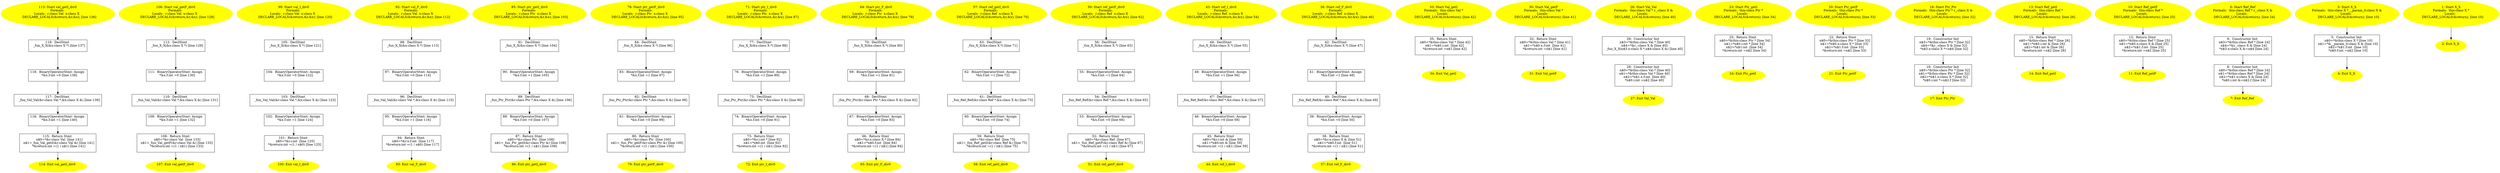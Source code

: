/* @generated */
digraph iCFG {
119 [label="119:  DeclStmt \n   _fun_X_X(&x:class X *) [line 137]\n " shape="box"]
	

	 119 -> 118 ;
118 [label="118:  BinaryOperatorStmt: Assign \n   *&x.f:int =0 [line 138]\n " shape="box"]
	

	 118 -> 117 ;
117 [label="117:  DeclStmt \n   _fun_Val_Val(&r:class Val *,&x:class X &) [line 139]\n " shape="box"]
	

	 117 -> 116 ;
116 [label="116:  BinaryOperatorStmt: Assign \n   *&x.f:int =1 [line 140]\n " shape="box"]
	

	 116 -> 115 ;
115 [label="115:  Return Stmt \n   n$0=*&r:class Val  [line 141]\n  n$1=_fun_Val_getI(&r:class Val &) [line 141]\n  *&return:int =(1 / n$1) [line 141]\n " shape="box"]
	

	 115 -> 114 ;
114 [label="114: Exit val_getI_div0 \n  " color=yellow style=filled]
	

113 [label="113: Start val_getI_div0\nFormals: \nLocals:  r:class Val  x:class X  \n   DECLARE_LOCALS(&return,&r,&x); [line 136]\n " color=yellow style=filled]
	

	 113 -> 119 ;
112 [label="112:  DeclStmt \n   _fun_X_X(&x:class X *) [line 129]\n " shape="box"]
	

	 112 -> 111 ;
111 [label="111:  BinaryOperatorStmt: Assign \n   *&x.f:int =0 [line 130]\n " shape="box"]
	

	 111 -> 110 ;
110 [label="110:  DeclStmt \n   _fun_Val_Val(&r:class Val *,&x:class X &) [line 131]\n " shape="box"]
	

	 110 -> 109 ;
109 [label="109:  BinaryOperatorStmt: Assign \n   *&x.f:int =1 [line 132]\n " shape="box"]
	

	 109 -> 108 ;
108 [label="108:  Return Stmt \n   n$0=*&r:class Val  [line 133]\n  n$1=_fun_Val_getF(&r:class Val &) [line 133]\n  *&return:int =(1 / n$1) [line 133]\n " shape="box"]
	

	 108 -> 107 ;
107 [label="107: Exit val_getF_div0 \n  " color=yellow style=filled]
	

106 [label="106: Start val_getF_div0\nFormals: \nLocals:  r:class Val  x:class X  \n   DECLARE_LOCALS(&return,&r,&x); [line 128]\n " color=yellow style=filled]
	

	 106 -> 112 ;
105 [label="105:  DeclStmt \n   _fun_X_X(&x:class X *) [line 121]\n " shape="box"]
	

	 105 -> 104 ;
104 [label="104:  BinaryOperatorStmt: Assign \n   *&x.f:int =0 [line 122]\n " shape="box"]
	

	 104 -> 103 ;
103 [label="103:  DeclStmt \n   _fun_Val_Val(&r:class Val *,&x:class X &) [line 123]\n " shape="box"]
	

	 103 -> 102 ;
102 [label="102:  BinaryOperatorStmt: Assign \n   *&x.f:int =1 [line 124]\n " shape="box"]
	

	 102 -> 101 ;
101 [label="101:  Return Stmt \n   n$0=*&r.i:int  [line 125]\n  *&return:int =(1 / n$0) [line 125]\n " shape="box"]
	

	 101 -> 100 ;
100 [label="100: Exit val_I_div0 \n  " color=yellow style=filled]
	

99 [label="99: Start val_I_div0\nFormals: \nLocals:  r:class Val  x:class X  \n   DECLARE_LOCALS(&return,&r,&x); [line 120]\n " color=yellow style=filled]
	

	 99 -> 105 ;
98 [label="98:  DeclStmt \n   _fun_X_X(&x:class X *) [line 113]\n " shape="box"]
	

	 98 -> 97 ;
97 [label="97:  BinaryOperatorStmt: Assign \n   *&x.f:int =0 [line 114]\n " shape="box"]
	

	 97 -> 96 ;
96 [label="96:  DeclStmt \n   _fun_Val_Val(&r:class Val *,&x:class X &) [line 115]\n " shape="box"]
	

	 96 -> 95 ;
95 [label="95:  BinaryOperatorStmt: Assign \n   *&x.f:int =1 [line 116]\n " shape="box"]
	

	 95 -> 94 ;
94 [label="94:  Return Stmt \n   n$0=*&r.x.f:int  [line 117]\n  *&return:int =(1 / n$0) [line 117]\n " shape="box"]
	

	 94 -> 93 ;
93 [label="93: Exit val_F_div0 \n  " color=yellow style=filled]
	

92 [label="92: Start val_F_div0\nFormals: \nLocals:  r:class Val  x:class X  \n   DECLARE_LOCALS(&return,&r,&x); [line 112]\n " color=yellow style=filled]
	

	 92 -> 98 ;
91 [label="91:  DeclStmt \n   _fun_X_X(&x:class X *) [line 104]\n " shape="box"]
	

	 91 -> 90 ;
90 [label="90:  BinaryOperatorStmt: Assign \n   *&x.f:int =1 [line 105]\n " shape="box"]
	

	 90 -> 89 ;
89 [label="89:  DeclStmt \n   _fun_Ptr_Ptr(&r:class Ptr *,&x:class X &) [line 106]\n " shape="box"]
	

	 89 -> 88 ;
88 [label="88:  BinaryOperatorStmt: Assign \n   *&x.f:int =0 [line 107]\n " shape="box"]
	

	 88 -> 87 ;
87 [label="87:  Return Stmt \n   n$0=*&r:class Ptr  [line 108]\n  n$1=_fun_Ptr_getI(&r:class Ptr &) [line 108]\n  *&return:int =(1 / n$1) [line 108]\n " shape="box"]
	

	 87 -> 86 ;
86 [label="86: Exit ptr_getI_div0 \n  " color=yellow style=filled]
	

85 [label="85: Start ptr_getI_div0\nFormals: \nLocals:  r:class Ptr  x:class X  \n   DECLARE_LOCALS(&return,&r,&x); [line 103]\n " color=yellow style=filled]
	

	 85 -> 91 ;
84 [label="84:  DeclStmt \n   _fun_X_X(&x:class X *) [line 96]\n " shape="box"]
	

	 84 -> 83 ;
83 [label="83:  BinaryOperatorStmt: Assign \n   *&x.f:int =1 [line 97]\n " shape="box"]
	

	 83 -> 82 ;
82 [label="82:  DeclStmt \n   _fun_Ptr_Ptr(&r:class Ptr *,&x:class X &) [line 98]\n " shape="box"]
	

	 82 -> 81 ;
81 [label="81:  BinaryOperatorStmt: Assign \n   *&x.f:int =0 [line 99]\n " shape="box"]
	

	 81 -> 80 ;
80 [label="80:  Return Stmt \n   n$0=*&r:class Ptr  [line 100]\n  n$1=_fun_Ptr_getF(&r:class Ptr &) [line 100]\n  *&return:int =(1 / n$1) [line 100]\n " shape="box"]
	

	 80 -> 79 ;
79 [label="79: Exit ptr_getF_div0 \n  " color=yellow style=filled]
	

78 [label="78: Start ptr_getF_div0\nFormals: \nLocals:  r:class Ptr  x:class X  \n   DECLARE_LOCALS(&return,&r,&x); [line 95]\n " color=yellow style=filled]
	

	 78 -> 84 ;
77 [label="77:  DeclStmt \n   _fun_X_X(&x:class X *) [line 88]\n " shape="box"]
	

	 77 -> 76 ;
76 [label="76:  BinaryOperatorStmt: Assign \n   *&x.f:int =1 [line 89]\n " shape="box"]
	

	 76 -> 75 ;
75 [label="75:  DeclStmt \n   _fun_Ptr_Ptr(&r:class Ptr *,&x:class X &) [line 90]\n " shape="box"]
	

	 75 -> 74 ;
74 [label="74:  BinaryOperatorStmt: Assign \n   *&x.f:int =0 [line 91]\n " shape="box"]
	

	 74 -> 73 ;
73 [label="73:  Return Stmt \n   n$0=*&r.i:int * [line 92]\n  n$1=*n$0:int  [line 92]\n  *&return:int =(1 / n$1) [line 92]\n " shape="box"]
	

	 73 -> 72 ;
72 [label="72: Exit ptr_I_div0 \n  " color=yellow style=filled]
	

71 [label="71: Start ptr_I_div0\nFormals: \nLocals:  r:class Ptr  x:class X  \n   DECLARE_LOCALS(&return,&r,&x); [line 87]\n " color=yellow style=filled]
	

	 71 -> 77 ;
70 [label="70:  DeclStmt \n   _fun_X_X(&x:class X *) [line 80]\n " shape="box"]
	

	 70 -> 69 ;
69 [label="69:  BinaryOperatorStmt: Assign \n   *&x.f:int =1 [line 81]\n " shape="box"]
	

	 69 -> 68 ;
68 [label="68:  DeclStmt \n   _fun_Ptr_Ptr(&r:class Ptr *,&x:class X &) [line 82]\n " shape="box"]
	

	 68 -> 67 ;
67 [label="67:  BinaryOperatorStmt: Assign \n   *&x.f:int =0 [line 83]\n " shape="box"]
	

	 67 -> 66 ;
66 [label="66:  Return Stmt \n   n$0=*&r.x:class X * [line 84]\n  n$1=*n$0.f:int  [line 84]\n  *&return:int =(1 / n$1) [line 84]\n " shape="box"]
	

	 66 -> 65 ;
65 [label="65: Exit ptr_F_div0 \n  " color=yellow style=filled]
	

64 [label="64: Start ptr_F_div0\nFormals: \nLocals:  r:class Ptr  x:class X  \n   DECLARE_LOCALS(&return,&r,&x); [line 79]\n " color=yellow style=filled]
	

	 64 -> 70 ;
63 [label="63:  DeclStmt \n   _fun_X_X(&x:class X *) [line 71]\n " shape="box"]
	

	 63 -> 62 ;
62 [label="62:  BinaryOperatorStmt: Assign \n   *&x.f:int =1 [line 72]\n " shape="box"]
	

	 62 -> 61 ;
61 [label="61:  DeclStmt \n   _fun_Ref_Ref(&r:class Ref *,&x:class X &) [line 73]\n " shape="box"]
	

	 61 -> 60 ;
60 [label="60:  BinaryOperatorStmt: Assign \n   *&x.f:int =0 [line 74]\n " shape="box"]
	

	 60 -> 59 ;
59 [label="59:  Return Stmt \n   n$0=*&r:class Ref  [line 75]\n  n$1=_fun_Ref_getI(&r:class Ref &) [line 75]\n  *&return:int =(1 / n$1) [line 75]\n " shape="box"]
	

	 59 -> 58 ;
58 [label="58: Exit ref_getI_div0 \n  " color=yellow style=filled]
	

57 [label="57: Start ref_getI_div0\nFormals: \nLocals:  r:class Ref  x:class X  \n   DECLARE_LOCALS(&return,&r,&x); [line 70]\n " color=yellow style=filled]
	

	 57 -> 63 ;
56 [label="56:  DeclStmt \n   _fun_X_X(&x:class X *) [line 63]\n " shape="box"]
	

	 56 -> 55 ;
55 [label="55:  BinaryOperatorStmt: Assign \n   *&x.f:int =1 [line 64]\n " shape="box"]
	

	 55 -> 54 ;
54 [label="54:  DeclStmt \n   _fun_Ref_Ref(&r:class Ref *,&x:class X &) [line 65]\n " shape="box"]
	

	 54 -> 53 ;
53 [label="53:  BinaryOperatorStmt: Assign \n   *&x.f:int =0 [line 66]\n " shape="box"]
	

	 53 -> 52 ;
52 [label="52:  Return Stmt \n   n$0=*&r:class Ref  [line 67]\n  n$1=_fun_Ref_getF(&r:class Ref &) [line 67]\n  *&return:int =(1 / n$1) [line 67]\n " shape="box"]
	

	 52 -> 51 ;
51 [label="51: Exit ref_getF_div0 \n  " color=yellow style=filled]
	

50 [label="50: Start ref_getF_div0\nFormals: \nLocals:  r:class Ref  x:class X  \n   DECLARE_LOCALS(&return,&r,&x); [line 62]\n " color=yellow style=filled]
	

	 50 -> 56 ;
49 [label="49:  DeclStmt \n   _fun_X_X(&x:class X *) [line 55]\n " shape="box"]
	

	 49 -> 48 ;
48 [label="48:  BinaryOperatorStmt: Assign \n   *&x.f:int =1 [line 56]\n " shape="box"]
	

	 48 -> 47 ;
47 [label="47:  DeclStmt \n   _fun_Ref_Ref(&r:class Ref *,&x:class X &) [line 57]\n " shape="box"]
	

	 47 -> 46 ;
46 [label="46:  BinaryOperatorStmt: Assign \n   *&x.f:int =0 [line 58]\n " shape="box"]
	

	 46 -> 45 ;
45 [label="45:  Return Stmt \n   n$0=*&r.i:int & [line 59]\n  n$1=*n$0:int & [line 59]\n  *&return:int =(1 / n$1) [line 59]\n " shape="box"]
	

	 45 -> 44 ;
44 [label="44: Exit ref_I_div0 \n  " color=yellow style=filled]
	

43 [label="43: Start ref_I_div0\nFormals: \nLocals:  r:class Ref  x:class X  \n   DECLARE_LOCALS(&return,&r,&x); [line 54]\n " color=yellow style=filled]
	

	 43 -> 49 ;
42 [label="42:  DeclStmt \n   _fun_X_X(&x:class X *) [line 47]\n " shape="box"]
	

	 42 -> 41 ;
41 [label="41:  BinaryOperatorStmt: Assign \n   *&x.f:int =1 [line 48]\n " shape="box"]
	

	 41 -> 40 ;
40 [label="40:  DeclStmt \n   _fun_Ref_Ref(&r:class Ref *,&x:class X &) [line 49]\n " shape="box"]
	

	 40 -> 39 ;
39 [label="39:  BinaryOperatorStmt: Assign \n   *&x.f:int =0 [line 50]\n " shape="box"]
	

	 39 -> 38 ;
38 [label="38:  Return Stmt \n   n$0=*&r.x:class X & [line 51]\n  n$1=*n$0.f:int  [line 51]\n  *&return:int =(1 / n$1) [line 51]\n " shape="box"]
	

	 38 -> 37 ;
37 [label="37: Exit ref_F_div0 \n  " color=yellow style=filled]
	

36 [label="36: Start ref_F_div0\nFormals: \nLocals:  r:class Ref  x:class X  \n   DECLARE_LOCALS(&return,&r,&x); [line 46]\n " color=yellow style=filled]
	

	 36 -> 42 ;
35 [label="35:  Return Stmt \n   n$0=*&this:class Val * [line 42]\n  n$1=*n$0.i:int  [line 42]\n  *&return:int =n$1 [line 42]\n " shape="box"]
	

	 35 -> 34 ;
34 [label="34: Exit Val_getI \n  " color=yellow style=filled]
	

33 [label="33: Start Val_getI\nFormals:  this:class Val *\nLocals:  \n   DECLARE_LOCALS(&return); [line 42]\n " color=yellow style=filled]
	

	 33 -> 35 ;
32 [label="32:  Return Stmt \n   n$0=*&this:class Val * [line 41]\n  n$1=*n$0.x.f:int  [line 41]\n  *&return:int =n$1 [line 41]\n " shape="box"]
	

	 32 -> 31 ;
31 [label="31: Exit Val_getF \n  " color=yellow style=filled]
	

30 [label="30: Start Val_getF\nFormals:  this:class Val *\nLocals:  \n   DECLARE_LOCALS(&return); [line 41]\n " color=yellow style=filled]
	

	 30 -> 32 ;
29 [label="29:  Constructor Init \n   n$3=*&this:class Val * [line 40]\n  n$4=*&r_:class X & [line 40]\n  _fun_X_X(n$3.x:class X *,n$4:class X &) [line 40]\n " shape="box"]
	

	 29 -> 28 ;
28 [label="28:  Constructor Init \n   n$0=*&this:class Val * [line 40]\n  n$1=*&this:class Val * [line 40]\n  n$2=*n$1.x.f:int  [line 40]\n  *n$0.i:int =n$2 [line 40]\n " shape="box"]
	

	 28 -> 27 ;
27 [label="27: Exit Val_Val \n  " color=yellow style=filled]
	

26 [label="26: Start Val_Val\nFormals:  this:class Val * r_:class X &\nLocals:  \n   DECLARE_LOCALS(&return); [line 40]\n " color=yellow style=filled]
	

	 26 -> 29 ;
25 [label="25:  Return Stmt \n   n$0=*&this:class Ptr * [line 34]\n  n$1=*n$0.i:int * [line 34]\n  n$2=*n$1:int  [line 34]\n  *&return:int =n$2 [line 34]\n " shape="box"]
	

	 25 -> 24 ;
24 [label="24: Exit Ptr_getI \n  " color=yellow style=filled]
	

23 [label="23: Start Ptr_getI\nFormals:  this:class Ptr *\nLocals:  \n   DECLARE_LOCALS(&return); [line 34]\n " color=yellow style=filled]
	

	 23 -> 25 ;
22 [label="22:  Return Stmt \n   n$0=*&this:class Ptr * [line 33]\n  n$1=*n$0.x:class X * [line 33]\n  n$2=*n$1.f:int  [line 33]\n  *&return:int =n$2 [line 33]\n " shape="box"]
	

	 22 -> 21 ;
21 [label="21: Exit Ptr_getF \n  " color=yellow style=filled]
	

20 [label="20: Start Ptr_getF\nFormals:  this:class Ptr *\nLocals:  \n   DECLARE_LOCALS(&return); [line 33]\n " color=yellow style=filled]
	

	 20 -> 22 ;
19 [label="19:  Constructor Init \n   n$3=*&this:class Ptr * [line 32]\n  n$4=*&r_:class X & [line 32]\n  *n$3.x:class X *=n$4 [line 32]\n " shape="box"]
	

	 19 -> 18 ;
18 [label="18:  Constructor Init \n   n$0=*&this:class Ptr * [line 32]\n  n$1=*&this:class Ptr * [line 32]\n  n$2=*n$1.x:class X * [line 32]\n  *n$0.i:int *=n$2.f [line 32]\n " shape="box"]
	

	 18 -> 17 ;
17 [label="17: Exit Ptr_Ptr \n  " color=yellow style=filled]
	

16 [label="16: Start Ptr_Ptr\nFormals:  this:class Ptr * r_:class X &\nLocals:  \n   DECLARE_LOCALS(&return); [line 32]\n " color=yellow style=filled]
	

	 16 -> 19 ;
15 [label="15:  Return Stmt \n   n$0=*&this:class Ref * [line 26]\n  n$1=*n$0.i:int & [line 26]\n  n$2=*n$1:int & [line 26]\n  *&return:int =n$2 [line 26]\n " shape="box"]
	

	 15 -> 14 ;
14 [label="14: Exit Ref_getI \n  " color=yellow style=filled]
	

13 [label="13: Start Ref_getI\nFormals:  this:class Ref *\nLocals:  \n   DECLARE_LOCALS(&return); [line 26]\n " color=yellow style=filled]
	

	 13 -> 15 ;
12 [label="12:  Return Stmt \n   n$0=*&this:class Ref * [line 25]\n  n$1=*n$0.x:class X & [line 25]\n  n$2=*n$1.f:int  [line 25]\n  *&return:int =n$2 [line 25]\n " shape="box"]
	

	 12 -> 11 ;
11 [label="11: Exit Ref_getF \n  " color=yellow style=filled]
	

10 [label="10: Start Ref_getF\nFormals:  this:class Ref *\nLocals:  \n   DECLARE_LOCALS(&return); [line 25]\n " color=yellow style=filled]
	

	 10 -> 12 ;
9 [label="9:  Constructor Init \n   n$3=*&this:class Ref * [line 24]\n  n$4=*&r_:class X & [line 24]\n  *n$3.x:class X &=n$4 [line 24]\n " shape="box"]
	

	 9 -> 8 ;
8 [label="8:  Constructor Init \n   n$0=*&this:class Ref * [line 24]\n  n$1=*&this:class Ref * [line 24]\n  n$2=*n$1.x:class X & [line 24]\n  *n$0.i:int &=n$2.f [line 24]\n " shape="box"]
	

	 8 -> 7 ;
7 [label="7: Exit Ref_Ref \n  " color=yellow style=filled]
	

6 [label="6: Start Ref_Ref\nFormals:  this:class Ref * r_:class X &\nLocals:  \n   DECLARE_LOCALS(&return); [line 24]\n " color=yellow style=filled]
	

	 6 -> 9 ;
5 [label="5:  Constructor Init \n   n$0=*&this:class X * [line 10]\n  n$1=*&__param_0:class X & [line 10]\n  n$2=*n$1.f:int  [line 10]\n  *n$0.f:int =n$2 [line 10]\n " shape="box"]
	

	 5 -> 4 ;
4 [label="4: Exit X_X \n  " color=yellow style=filled]
	

3 [label="3: Start X_X\nFormals:  this:class X * __param_0:class X &\nLocals:  \n   DECLARE_LOCALS(&return); [line 10]\n " color=yellow style=filled]
	

	 3 -> 5 ;
2 [label="2: Exit X_X \n  " color=yellow style=filled]
	

1 [label="1: Start X_X\nFormals:  this:class X *\nLocals:  \n   DECLARE_LOCALS(&return); [line 10]\n " color=yellow style=filled]
	

	 1 -> 2 ;
}
